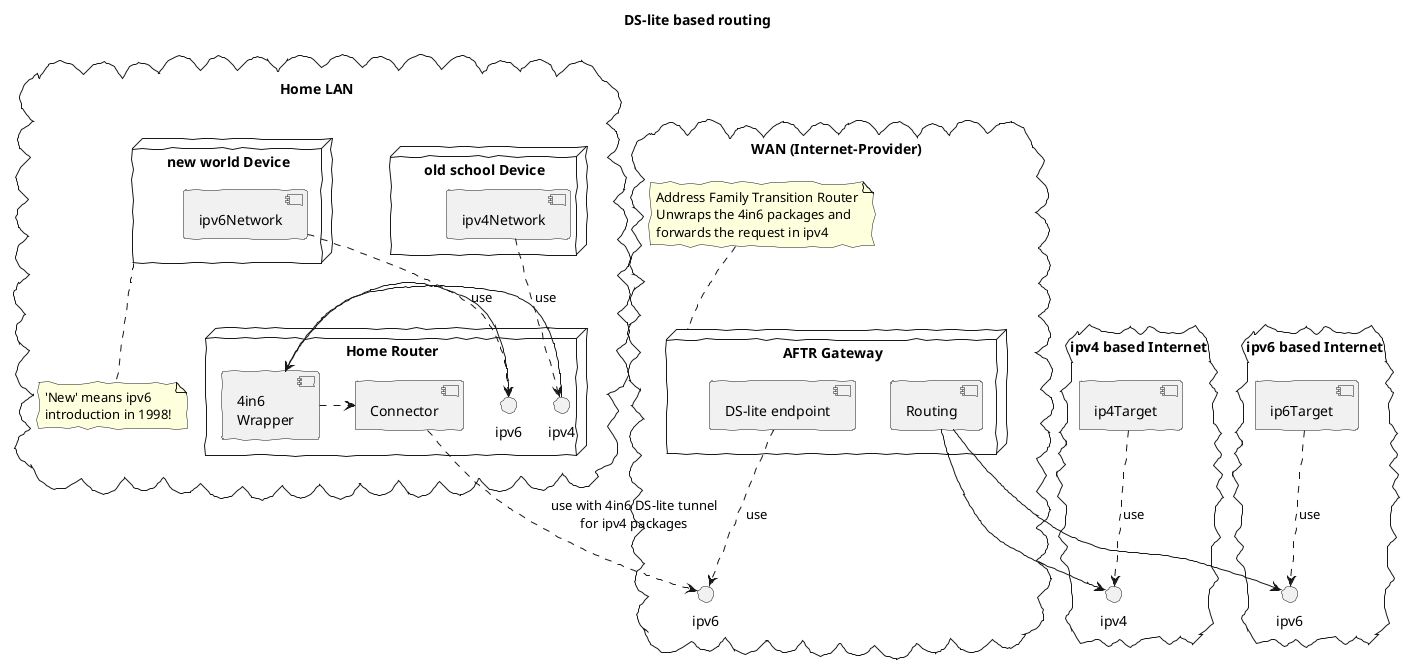 @startuml

' skinparam monochrome true
skinparam componentStyle uml2
skinparam handwritten true

title DS-lite based routing

cloud "Home LAN\n" {

 node "Home Router" {

   interface ipv6
   interface ipv4

   [4in6\nWrapper] <- ipv4
   [4in6\nWrapper] -> ipv6

   [4in6\nWrapper] .> [Connector]

 }

 node "old school Device" {
   [ipv4Network] ..> ipv4 : use
 }

 node "new world Device" as pcNW {
   [ipv6Network] ..> ipv6 : use
 }
 note bottom of pcNW : 'New' means ipv6\nintroduction in 1998!

}

cloud "WAN (Internet-Provider)\n" {

 interface ipv6 as wipv6
' interface ipv4 as wipv4

 node "AFTR Gateway" as aftr {

   [DS-lite endpoint] ..> wipv6 : use
'  [DS-lite endpoint] ..> wipv4 : use

   [Routing]
 }
 note top of aftr : Address Family Transition Router\nUnwraps the 4in6 packages and\nforwards the request in ipv4

 [Connector] ..> wipv6 : use with 4in6 DS-lite tunnel\nfor ipv4 packages

}



cloud "ipv4 based Internet\n" {

 interface ipv4 as eipv4

 [ip4Target] ..> eipv4 : use

 [Routing] --> eipv4

}

cloud "ipv6 based Internet\n" {

 interface ipv6 as eipv6

 [ip6Target] ..> eipv6 : use

 [Routing] --> eipv6

}



@enduml